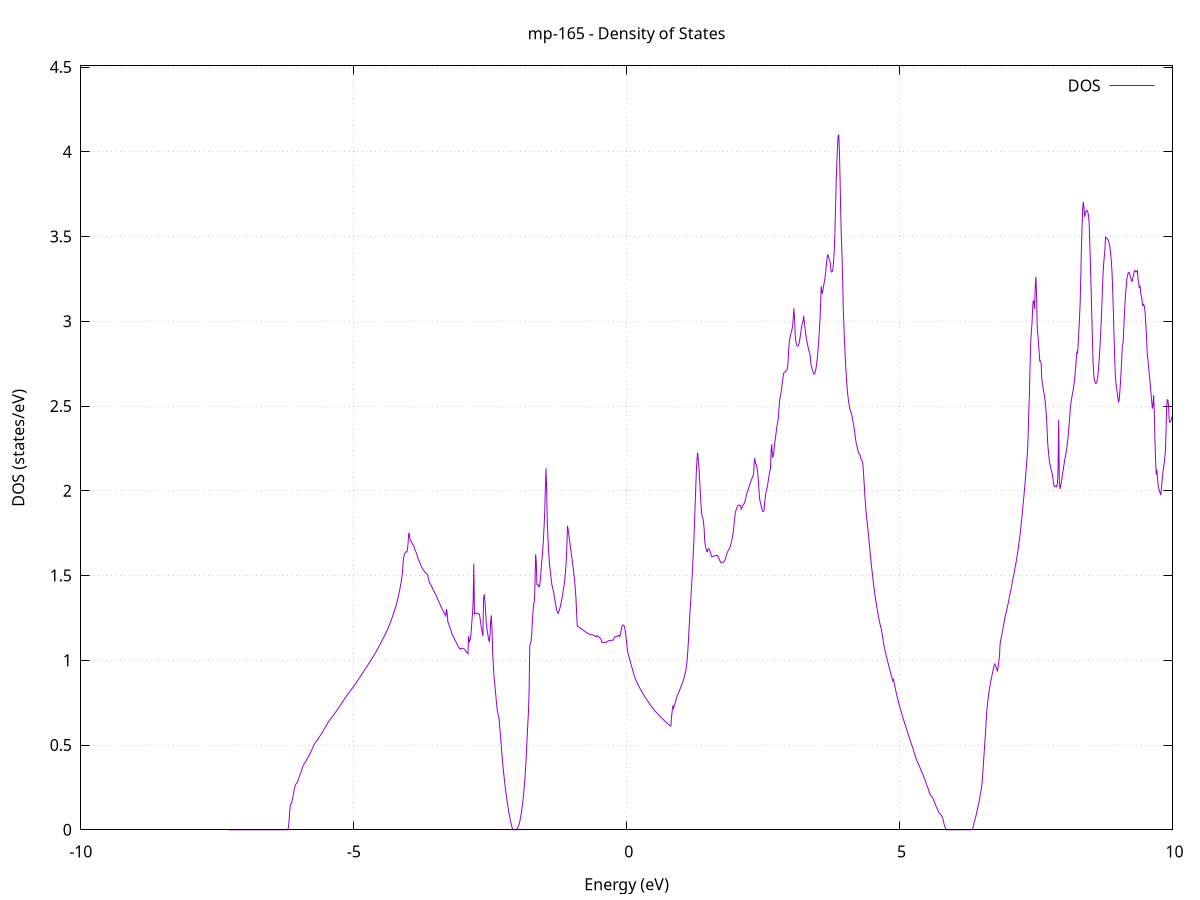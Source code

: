 set title 'mp-165 - Density of States'
set xlabel 'Energy (eV)'
set ylabel 'DOS (states/eV)'
set grid
set xrange [-10:10]
set yrange [0:4.507]
set xzeroaxis lt -1
set terminal png size 800,600
set output 'mp-165_dos_gnuplot.png'
plot '-' using 1:2 with lines title 'DOS'
-7.293400 0.000000
-7.281400 0.000000
-7.269500 0.000000
-7.257600 0.000000
-7.245700 0.000000
-7.233800 0.000000
-7.221900 0.000000
-7.209900 0.000000
-7.198000 0.000000
-7.186100 0.000000
-7.174200 0.000000
-7.162300 0.000000
-7.150300 0.000000
-7.138400 0.000000
-7.126500 0.000000
-7.114600 0.000000
-7.102700 0.000000
-7.090800 0.000000
-7.078800 0.000000
-7.066900 0.000000
-7.055000 0.000000
-7.043100 0.000000
-7.031200 0.000000
-7.019200 0.000000
-7.007300 0.000000
-6.995400 0.000000
-6.983500 0.000000
-6.971600 0.000000
-6.959600 0.000000
-6.947700 0.000000
-6.935800 0.000000
-6.923900 0.000000
-6.912000 0.000000
-6.900100 0.000000
-6.888100 0.000000
-6.876200 0.000000
-6.864300 0.000000
-6.852400 0.000000
-6.840500 0.000000
-6.828500 0.000000
-6.816600 0.000000
-6.804700 0.000000
-6.792800 0.000000
-6.780900 0.000000
-6.769000 0.000000
-6.757000 0.000000
-6.745100 0.000000
-6.733200 0.000000
-6.721300 0.000000
-6.709400 0.000000
-6.697400 0.000000
-6.685500 0.000000
-6.673600 0.000000
-6.661700 0.000000
-6.649800 0.000000
-6.637800 0.000000
-6.625900 0.000000
-6.614000 0.000000
-6.602100 0.000000
-6.590200 0.000000
-6.578300 0.000000
-6.566300 0.000000
-6.554400 0.000000
-6.542500 0.000000
-6.530600 0.000000
-6.518700 0.000000
-6.506700 0.000000
-6.494800 0.000000
-6.482900 0.000000
-6.471000 0.000000
-6.459100 0.000000
-6.447200 0.000000
-6.435200 0.000000
-6.423300 0.000000
-6.411400 0.000000
-6.399500 0.000000
-6.387600 0.000000
-6.375600 0.000000
-6.363700 0.000000
-6.351800 0.000000
-6.339900 0.000000
-6.328000 0.000000
-6.316000 0.000000
-6.304100 0.000000
-6.292200 0.000000
-6.280300 0.000000
-6.268400 0.000000
-6.256500 0.000000
-6.244500 0.000000
-6.232600 0.000000
-6.220700 0.000000
-6.208800 0.000100
-6.196900 0.013900
-6.184900 0.050900
-6.173000 0.110000
-6.161100 0.144400
-6.149200 0.156300
-6.137300 0.156400
-6.125400 0.175200
-6.113400 0.194500
-6.101500 0.214500
-6.089600 0.235200
-6.077700 0.253700
-6.065800 0.266100
-6.053800 0.271800
-6.041900 0.274500
-6.030000 0.282700
-6.018100 0.292900
-6.006200 0.303900
-5.994200 0.314900
-5.982300 0.325800
-5.970400 0.336800
-5.958500 0.347700
-5.946600 0.359200
-5.934700 0.371100
-5.922700 0.380200
-5.910800 0.387300
-5.898900 0.392800
-5.887000 0.398800
-5.875100 0.405600
-5.863100 0.412500
-5.851200 0.419100
-5.839300 0.425900
-5.827400 0.432900
-5.815500 0.440100
-5.803600 0.447400
-5.791600 0.455300
-5.779700 0.463400
-5.767800 0.471800
-5.755900 0.480400
-5.744000 0.489100
-5.732000 0.497800
-5.720100 0.505500
-5.708200 0.512000
-5.696300 0.517400
-5.684400 0.522300
-5.672400 0.527100
-5.660500 0.532500
-5.648600 0.538200
-5.636700 0.544000
-5.624800 0.549800
-5.612900 0.555600
-5.600900 0.561300
-5.589000 0.567100
-5.577100 0.573100
-5.565200 0.579400
-5.553300 0.586000
-5.541300 0.592600
-5.529400 0.599400
-5.517500 0.606100
-5.505600 0.612900
-5.493700 0.619700
-5.481800 0.626600
-5.469800 0.633400
-5.457900 0.639100
-5.446000 0.644300
-5.434100 0.649400
-5.422200 0.655000
-5.410200 0.660200
-5.398300 0.664900
-5.386400 0.669600
-5.374500 0.674700
-5.362600 0.680000
-5.350600 0.685300
-5.338700 0.690600
-5.326800 0.696000
-5.314900 0.701400
-5.303000 0.706900
-5.291100 0.712500
-5.279100 0.718100
-5.267200 0.723800
-5.255300 0.729500
-5.243400 0.735200
-5.231500 0.740900
-5.219500 0.746700
-5.207600 0.752600
-5.195700 0.758600
-5.183800 0.764600
-5.171900 0.770700
-5.160000 0.776800
-5.148000 0.782400
-5.136100 0.787600
-5.124200 0.792700
-5.112300 0.797900
-5.100400 0.803300
-5.088400 0.808600
-5.076500 0.813700
-5.064600 0.818700
-5.052700 0.823800
-5.040800 0.828900
-5.028800 0.834000
-5.016900 0.839100
-5.005000 0.844400
-4.993100 0.849700
-4.981200 0.855100
-4.969300 0.860600
-4.957300 0.866200
-4.945400 0.871900
-4.933500 0.877600
-4.921600 0.883300
-4.909700 0.889100
-4.897700 0.894900
-4.885800 0.900700
-4.873900 0.906600
-4.862000 0.912500
-4.850100 0.918500
-4.838200 0.924400
-4.826200 0.930500
-4.814300 0.936700
-4.802400 0.942800
-4.790500 0.948500
-4.778600 0.954100
-4.766600 0.959700
-4.754700 0.965500
-4.742800 0.971300
-4.730900 0.977000
-4.719000 0.982900
-4.707000 0.988800
-4.695100 0.994800
-4.683200 1.000900
-4.671300 1.007100
-4.659400 1.013300
-4.647500 1.019600
-4.635500 1.025900
-4.623600 1.032300
-4.611700 1.038800
-4.599800 1.045400
-4.587900 1.052100
-4.575900 1.059000
-4.564000 1.065900
-4.552100 1.072900
-4.540200 1.079900
-4.528300 1.087000
-4.516400 1.094200
-4.504400 1.101500
-4.492500 1.108800
-4.480600 1.116200
-4.468700 1.123700
-4.456800 1.131200
-4.444800 1.138700
-4.432900 1.146300
-4.421000 1.154100
-4.409100 1.162000
-4.397200 1.169900
-4.385200 1.178000
-4.373300 1.186800
-4.361400 1.196200
-4.349500 1.206100
-4.337600 1.215700
-4.325700 1.225500
-4.313700 1.235700
-4.301800 1.246400
-4.289900 1.257500
-4.278000 1.268900
-4.266100 1.280600
-4.254100 1.292500
-4.242200 1.304500
-4.230300 1.316700
-4.218400 1.329300
-4.206500 1.343600
-4.194600 1.359700
-4.182600 1.377200
-4.170700 1.395400
-4.158800 1.414400
-4.146900 1.434100
-4.135000 1.454600
-4.123000 1.475800
-4.111100 1.504800
-4.099200 1.559200
-4.087300 1.602500
-4.075400 1.619700
-4.063400 1.629100
-4.051500 1.638300
-4.039600 1.640000
-4.027700 1.638500
-4.015800 1.652300
-4.003900 1.694300
-3.991900 1.751900
-3.980000 1.740300
-3.968100 1.713000
-3.956200 1.702700
-3.944300 1.700400
-3.932300 1.692600
-3.920400 1.684000
-3.908500 1.679800
-3.896600 1.671900
-3.884700 1.659800
-3.872800 1.648100
-3.860800 1.639700
-3.848900 1.629300
-3.837000 1.617400
-3.825100 1.606100
-3.813200 1.595600
-3.801200 1.585400
-3.789300 1.575300
-3.777400 1.565600
-3.765500 1.557700
-3.753600 1.550400
-3.741600 1.542000
-3.729700 1.535600
-3.717800 1.530400
-3.705900 1.525300
-3.694000 1.520400
-3.682100 1.515700
-3.670100 1.512000
-3.658200 1.508500
-3.646300 1.504100
-3.634400 1.487600
-3.622500 1.469700
-3.610500 1.458300
-3.598600 1.451600
-3.586700 1.445000
-3.574800 1.437700
-3.562900 1.429100
-3.551000 1.419800
-3.539000 1.412400
-3.527100 1.405500
-3.515200 1.398200
-3.503300 1.390400
-3.491400 1.382200
-3.479400 1.373700
-3.467500 1.365100
-3.455600 1.356600
-3.443700 1.348200
-3.431800 1.339700
-3.419800 1.331000
-3.407900 1.321600
-3.396000 1.313400
-3.384100 1.305500
-3.372200 1.297800
-3.360300 1.290100
-3.348300 1.282700
-3.336400 1.275500
-3.324500 1.268200
-3.312600 1.261800
-3.300700 1.302300
-3.288700 1.281300
-3.276800 1.229600
-3.264900 1.218400
-3.253000 1.207200
-3.241100 1.196100
-3.229200 1.185600
-3.217200 1.175500
-3.205300 1.159800
-3.193400 1.151700
-3.181500 1.143700
-3.169600 1.135700
-3.157600 1.127900
-3.145700 1.120100
-3.133800 1.112300
-3.121900 1.104900
-3.110000 1.097700
-3.098000 1.088700
-3.086100 1.082100
-3.074200 1.075900
-3.062300 1.070100
-3.050400 1.064600
-3.038500 1.069300
-3.026500 1.070400
-3.014600 1.070300
-3.002700 1.069700
-2.990800 1.068700
-2.978900 1.067600
-2.966900 1.063800
-2.955000 1.058700
-2.943100 1.053700
-2.931200 1.048800
-2.919300 1.043900
-2.907400 1.039600
-2.895400 1.142900
-2.883500 1.105400
-2.871600 1.116800
-2.859700 1.131100
-2.847800 1.174000
-2.835800 1.225000
-2.823900 1.276800
-2.812000 1.349700
-2.800100 1.570300
-2.788200 1.272700
-2.776300 1.275600
-2.764300 1.278200
-2.752400 1.278800
-2.740500 1.277700
-2.728600 1.274900
-2.716700 1.273000
-2.704700 1.273900
-2.692800 1.265200
-2.680900 1.236600
-2.669000 1.209000
-2.657100 1.183900
-2.645100 1.161200
-2.633200 1.142600
-2.621300 1.364800
-2.609400 1.388900
-2.597500 1.351600
-2.585600 1.299600
-2.573600 1.225400
-2.561700 1.193200
-2.549800 1.166200
-2.537900 1.141700
-2.526000 1.118800
-2.514000 1.111600
-2.502100 1.153800
-2.490200 1.233900
-2.478300 1.264600
-2.466400 1.181100
-2.454500 1.045100
-2.442500 0.973200
-2.430600 0.905700
-2.418700 0.868200
-2.406800 0.828100
-2.394900 0.785500
-2.382900 0.742800
-2.371000 0.709800
-2.359100 0.685700
-2.347200 0.670200
-2.335300 0.649000
-2.323300 0.597200
-2.311400 0.557500
-2.299500 0.504600
-2.287600 0.455300
-2.275700 0.409700
-2.263800 0.367900
-2.251800 0.330200
-2.239900 0.295600
-2.228000 0.262600
-2.216100 0.231400
-2.204200 0.201800
-2.192200 0.173900
-2.180300 0.147700
-2.168400 0.123200
-2.156500 0.100300
-2.144600 0.079200
-2.132700 0.059700
-2.120700 0.041800
-2.108800 0.024900
-2.096900 0.011800
-2.085000 0.003400
-2.073100 0.000000
-2.061100 0.000000
-2.049200 0.000000
-2.037300 0.000200
-2.025400 0.001500
-2.013500 0.003800
-2.001500 0.007700
-1.989600 0.014700
-1.977700 0.025100
-1.965800 0.038600
-1.953900 0.055500
-1.942000 0.075600
-1.930000 0.098900
-1.918100 0.125500
-1.906200 0.155400
-1.894300 0.188900
-1.882400 0.228600
-1.870400 0.275300
-1.858500 0.329000
-1.846600 0.389700
-1.834700 0.461600
-1.822800 0.546200
-1.810900 0.623900
-1.798900 0.694200
-1.787000 0.818300
-1.775100 1.081100
-1.763200 1.099700
-1.751300 1.112100
-1.739300 1.149700
-1.727400 1.225400
-1.715500 1.285700
-1.703600 1.333800
-1.691700 1.343300
-1.679700 1.436000
-1.667800 1.625000
-1.655900 1.584400
-1.644000 1.447300
-1.632100 1.447600
-1.620200 1.444400
-1.608200 1.433100
-1.596300 1.437000
-1.584400 1.463600
-1.572500 1.511700
-1.560600 1.560700
-1.548600 1.606600
-1.536700 1.650400
-1.524800 1.715000
-1.512900 1.787100
-1.501000 1.867800
-1.489100 2.017800
-1.477100 2.131900
-1.465200 1.996800
-1.453300 1.814000
-1.441400 1.718600
-1.429500 1.642700
-1.417500 1.586800
-1.405600 1.546200
-1.393700 1.510300
-1.381800 1.478500
-1.369900 1.446700
-1.357900 1.430300
-1.346000 1.414000
-1.334100 1.396500
-1.322200 1.367800
-1.310300 1.346500
-1.298400 1.326100
-1.286400 1.305900
-1.274500 1.289700
-1.262600 1.279700
-1.250700 1.276500
-1.238800 1.290500
-1.226800 1.302100
-1.214900 1.316500
-1.203000 1.334000
-1.191100 1.353700
-1.179200 1.374500
-1.167300 1.398000
-1.155300 1.423400
-1.143400 1.451000
-1.131500 1.482400
-1.119600 1.524300
-1.107700 1.583700
-1.095700 1.665500
-1.083800 1.793400
-1.071900 1.771400
-1.060000 1.743400
-1.048100 1.711500
-1.036100 1.684000
-1.024200 1.655300
-1.012300 1.625300
-1.000400 1.594700
-0.988500 1.563600
-0.976600 1.539600
-0.964600 1.504400
-0.952700 1.467000
-0.940800 1.421000
-0.928900 1.366600
-0.917000 1.282300
-0.905000 1.204300
-0.893100 1.201000
-0.881200 1.197700
-0.869300 1.194600
-0.857400 1.191500
-0.845500 1.188600
-0.833500 1.185800
-0.821600 1.183100
-0.809700 1.180400
-0.797800 1.177700
-0.785900 1.175000
-0.773900 1.171200
-0.762000 1.168600
-0.750100 1.166200
-0.738200 1.163800
-0.726300 1.161100
-0.714300 1.158500
-0.702400 1.156800
-0.690500 1.155500
-0.678600 1.154300
-0.666700 1.153100
-0.654800 1.152000
-0.642800 1.150900
-0.630900 1.149700
-0.619000 1.148500
-0.607100 1.147400
-0.595200 1.146200
-0.583200 1.144200
-0.571300 1.141100
-0.559400 1.138200
-0.547500 1.144500
-0.535600 1.142900
-0.523700 1.141100
-0.511700 1.138600
-0.499800 1.135800
-0.487900 1.132400
-0.476000 1.126800
-0.464100 1.120000
-0.452100 1.105100
-0.440200 1.104800
-0.428300 1.104600
-0.416400 1.104400
-0.404500 1.104300
-0.392500 1.104600
-0.380600 1.105600
-0.368700 1.107300
-0.356800 1.109700
-0.344900 1.112900
-0.333000 1.115100
-0.321000 1.116000
-0.309100 1.116700
-0.297200 1.117400
-0.285300 1.117900
-0.273400 1.118300
-0.261400 1.118400
-0.249500 1.118400
-0.237600 1.124500
-0.225700 1.134800
-0.213800 1.138900
-0.201900 1.139000
-0.189900 1.139500
-0.178000 1.140700
-0.166100 1.142500
-0.154200 1.145400
-0.142300 1.147600
-0.130300 1.139000
-0.118400 1.145300
-0.106500 1.164500
-0.094600 1.188300
-0.082700 1.202800
-0.070700 1.206500
-0.058800 1.208200
-0.046900 1.203400
-0.035000 1.190100
-0.023100 1.168300
-0.011200 1.137900
0.000800 1.099000
0.012700 1.061200
0.024600 1.042600
0.036500 1.028100
0.048400 1.013900
0.060400 1.000100
0.072300 0.986400
0.084200 0.972500
0.096100 0.959000
0.108000 0.945800
0.119900 0.932400
0.131900 0.918200
0.143800 0.904400
0.155700 0.894500
0.167600 0.885200
0.179500 0.876300
0.191500 0.867800
0.203400 0.859700
0.215300 0.851800
0.227200 0.844300
0.239100 0.836900
0.251100 0.829700
0.263000 0.822600
0.274900 0.815700
0.286800 0.809000
0.298700 0.802400
0.310600 0.795900
0.322600 0.789900
0.334500 0.784000
0.346400 0.778200
0.358300 0.772400
0.370200 0.766700
0.382200 0.761000
0.394100 0.755300
0.406000 0.749700
0.417900 0.744100
0.429800 0.738700
0.441700 0.733400
0.453700 0.728200
0.465600 0.723000
0.477500 0.718000
0.489400 0.713100
0.501300 0.707800
0.513300 0.703400
0.525200 0.699100
0.537100 0.694800
0.549000 0.690600
0.560900 0.686500
0.572900 0.682300
0.584800 0.678300
0.596700 0.674300
0.608600 0.670300
0.620500 0.666300
0.632400 0.662400
0.644400 0.658500
0.656300 0.654700
0.668200 0.650900
0.680100 0.647200
0.692000 0.643400
0.704000 0.639800
0.715900 0.636200
0.727800 0.632600
0.739700 0.629000
0.751600 0.625600
0.763500 0.622500
0.775500 0.619700
0.787400 0.617100
0.799300 0.614800
0.811200 0.612600
0.823100 0.669600
0.835100 0.701500
0.847000 0.733900
0.858900 0.716900
0.870800 0.728800
0.882700 0.741700
0.894700 0.754900
0.906600 0.768400
0.918500 0.782200
0.930400 0.796100
0.942300 0.801900
0.954200 0.811200
0.966200 0.820600
0.978100 0.830100
0.990000 0.839900
1.001900 0.849900
1.013800 0.860100
1.025800 0.870300
1.037700 0.881000
1.049600 0.893000
1.061500 0.907700
1.073400 0.925200
1.085300 0.943400
1.097300 0.968400
1.109200 1.006200
1.121100 1.058400
1.133000 1.125000
1.144900 1.195300
1.156900 1.263400
1.168800 1.327400
1.180700 1.388300
1.192600 1.449800
1.204500 1.521900
1.216500 1.606000
1.228400 1.688800
1.240300 1.778600
1.252200 1.894300
1.264100 2.000700
1.276000 2.105500
1.288000 2.180000
1.299900 2.225200
1.311800 2.186600
1.323700 2.142500
1.335600 2.077400
1.347600 2.000800
1.359500 1.933200
1.371400 1.875900
1.383300 1.847000
1.395200 1.840000
1.407100 1.817700
1.419100 1.778300
1.431000 1.700200
1.442900 1.675600
1.454800 1.657900
1.466700 1.642700
1.478700 1.640600
1.490600 1.655400
1.502500 1.659100
1.514400 1.653300
1.526300 1.643000
1.538300 1.631900
1.550200 1.619400
1.562100 1.610900
1.574000 1.611100
1.585900 1.612200
1.597800 1.614100
1.609800 1.616900
1.621700 1.617700
1.633600 1.619100
1.645500 1.619300
1.657400 1.615700
1.669400 1.617200
1.681300 1.608200
1.693200 1.599200
1.705100 1.589500
1.717000 1.580000
1.728900 1.576500
1.740900 1.575200
1.752800 1.575500
1.764700 1.577400
1.776600 1.580600
1.788500 1.583800
1.800500 1.591400
1.812400 1.601200
1.824300 1.614900
1.836200 1.629800
1.848100 1.639300
1.860100 1.646800
1.872000 1.652500
1.883900 1.660100
1.895800 1.670500
1.907700 1.682700
1.919600 1.697800
1.931600 1.716300
1.943500 1.738500
1.955400 1.764100
1.967300 1.799700
1.979200 1.841800
1.991200 1.869600
2.003100 1.885400
2.015000 1.895600
2.026900 1.904400
2.038800 1.911700
2.050700 1.915100
2.062700 1.915200
2.074600 1.914500
2.086500 1.913800
2.098400 1.891700
2.110300 1.897100
2.122300 1.906400
2.134200 1.917000
2.146100 1.922000
2.158000 1.928300
2.169900 1.939100
2.181900 1.954800
2.193800 1.977200
2.205700 1.987800
2.217600 1.998900
2.229500 2.010400
2.241400 2.022400
2.253400 2.034800
2.265300 2.047300
2.277200 2.057800
2.289100 2.067300
2.301000 2.077500
2.313000 2.087700
2.324900 2.099500
2.336800 2.161900
2.348700 2.194000
2.360600 2.160200
2.372500 2.155800
2.384500 2.142400
2.396400 2.117700
2.408300 2.079700
2.420200 2.028500
2.432100 1.964500
2.444100 1.937600
2.456000 1.921600
2.467900 1.907500
2.479800 1.892700
2.491700 1.878800
2.503600 1.878100
2.515600 1.882400
2.527500 1.930600
2.539400 1.957900
2.551300 1.991500
2.563200 2.002100
2.575200 2.021100
2.587100 2.043500
2.599000 2.068600
2.610900 2.094100
2.622800 2.115000
2.634800 2.131900
2.646700 2.235800
2.658600 2.274900
2.670500 2.199500
2.682400 2.200400
2.694300 2.225900
2.706300 2.262900
2.718200 2.293900
2.730100 2.321800
2.742000 2.351900
2.753900 2.380600
2.765900 2.404800
2.777800 2.427700
2.789700 2.482400
2.801600 2.531200
2.813500 2.554500
2.825400 2.573100
2.837400 2.598800
2.849300 2.628400
2.861200 2.658400
2.873100 2.688500
2.885000 2.699300
2.897000 2.699600
2.908900 2.701700
2.920800 2.709000
2.932700 2.712000
2.944600 2.721000
2.956600 2.757000
2.968500 2.833100
2.980400 2.883000
2.992300 2.902500
3.004200 2.920500
3.016100 2.937100
3.028100 2.950200
3.040000 2.969500
3.051900 3.016100
3.063800 3.076200
3.075700 3.019600
3.087700 2.918800
3.099600 2.883000
3.111500 2.864500
3.123400 2.855800
3.135300 2.853500
3.147200 2.856700
3.159200 2.868500
3.171100 2.891200
3.183000 2.917600
3.194900 2.943800
3.206800 2.970300
3.218800 2.991100
3.230700 2.996400
3.242600 3.033100
3.254500 2.999600
3.266400 2.964500
3.278400 2.931000
3.290300 2.904300
3.302200 2.882500
3.314100 2.862100
3.326000 2.843200
3.337900 2.826200
3.349900 2.818200
3.361800 2.797800
3.373700 2.751300
3.385600 2.735400
3.397500 2.720800
3.409500 2.707600
3.421400 2.696400
3.433300 2.688400
3.445200 2.690900
3.457100 2.703800
3.469000 2.722000
3.481000 2.748600
3.492900 2.784200
3.504800 2.828000
3.516700 2.878000
3.528600 2.934300
3.540600 3.000600
3.552500 3.090900
3.564400 3.207300
3.576300 3.169500
3.588200 3.166000
3.600200 3.193600
3.612100 3.216200
3.624000 3.237500
3.635900 3.261200
3.647800 3.294300
3.659700 3.337300
3.671700 3.374000
3.683600 3.391900
3.695500 3.387200
3.707400 3.369500
3.719300 3.359800
3.731300 3.342600
3.743200 3.298100
3.755100 3.290900
3.767000 3.294400
3.778900 3.311200
3.790800 3.350300
3.802800 3.414400
3.814700 3.512200
3.826600 3.666400
3.838500 3.817900
3.850400 3.932400
3.862400 4.026700
3.874300 4.093900
3.886200 4.097500
3.898100 4.008800
3.910000 3.837300
3.922000 3.635700
3.933900 3.493300
3.945800 3.383300
3.957700 3.233400
3.969600 3.063400
3.981500 2.957500
3.993500 2.863600
4.005400 2.781000
4.017300 2.710100
4.029200 2.650600
4.041100 2.600700
4.053100 2.560100
4.065000 2.529900
4.076900 2.504900
4.088800 2.485300
4.100700 2.471600
4.112600 2.461000
4.124600 2.445800
4.136500 2.425400
4.148400 2.406200
4.160300 2.382300
4.172200 2.356800
4.184200 2.330400
4.196100 2.298600
4.208000 2.276800
4.219900 2.262700
4.231800 2.247400
4.243800 2.229900
4.255700 2.217800
4.267600 2.217000
4.279500 2.209700
4.291400 2.188400
4.303300 2.184200
4.315300 2.171600
4.327200 2.160300
4.339100 2.105100
4.351000 2.045100
4.362900 1.978200
4.374900 1.924600
4.386800 1.875100
4.398700 1.836800
4.410600 1.801600
4.422500 1.765000
4.434400 1.726000
4.446400 1.684700
4.458300 1.641100
4.470200 1.602500
4.482100 1.565800
4.494000 1.530300
4.506000 1.496000
4.517900 1.463300
4.529800 1.432500
4.541700 1.403200
4.553600 1.375700
4.565600 1.349500
4.577500 1.324700
4.589400 1.302300
4.601300 1.280300
4.613200 1.258800
4.625100 1.238400
4.637100 1.220300
4.649000 1.204600
4.660900 1.188700
4.672800 1.173100
4.684700 1.148200
4.696700 1.122000
4.708600 1.098500
4.720500 1.077600
4.732400 1.058800
4.744300 1.041800
4.756200 1.026100
4.768200 1.011200
4.780100 0.996100
4.792000 0.980900
4.803900 0.965600
4.815800 0.950500
4.827800 0.936000
4.839700 0.920700
4.851600 0.906300
4.863500 0.892300
4.875400 0.878800
4.887400 0.890300
4.899300 0.870100
4.911200 0.850800
4.923100 0.831700
4.935000 0.813500
4.946900 0.796400
4.958900 0.780500
4.970800 0.765600
4.982700 0.751000
4.994600 0.736900
5.006500 0.723100
5.018500 0.709800
5.030400 0.696500
5.042300 0.683100
5.054200 0.669800
5.066100 0.656400
5.078000 0.643900
5.090000 0.632300
5.101900 0.619900
5.113800 0.607600
5.125700 0.595500
5.137600 0.583800
5.149600 0.572300
5.161500 0.560600
5.173400 0.548900
5.185300 0.537200
5.197200 0.525600
5.209200 0.514100
5.221100 0.502700
5.233000 0.491300
5.244900 0.479500
5.256800 0.467300
5.268700 0.454800
5.280700 0.442200
5.292600 0.429700
5.304500 0.418400
5.316400 0.408500
5.328300 0.399400
5.340300 0.391000
5.352200 0.383000
5.364100 0.374600
5.376000 0.365100
5.387900 0.355800
5.399800 0.346500
5.411800 0.337200
5.423700 0.327700
5.435600 0.318300
5.447500 0.308900
5.459400 0.299600
5.471400 0.290400
5.483300 0.277900
5.495200 0.266400
5.507100 0.255900
5.519000 0.246300
5.531000 0.236600
5.542900 0.221600
5.554800 0.210700
5.566700 0.204900
5.578600 0.200200
5.590500 0.195400
5.602500 0.189800
5.614400 0.182700
5.626300 0.174200
5.638200 0.164400
5.650100 0.154500
5.662100 0.144800
5.674000 0.135400
5.685900 0.126300
5.697800 0.117500
5.709700 0.109000
5.721600 0.100700
5.733600 0.095100
5.745500 0.092500
5.757400 0.088500
5.769300 0.083200
5.781200 0.076400
5.793200 0.066700
5.805100 0.048200
5.817000 0.031900
5.828900 0.018900
5.840800 0.009300
5.852800 0.003100
5.864700 0.000200
5.876600 0.000000
5.888500 0.000000
5.900400 0.000000
5.912300 0.000000
5.924300 0.000000
5.936200 0.000000
5.948100 0.000000
5.960000 0.000000
5.971900 0.000000
5.983900 0.000000
5.995800 0.000000
6.007700 0.000000
6.019600 0.000000
6.031500 0.000000
6.043400 0.000000
6.055400 0.000000
6.067300 0.000000
6.079200 0.000000
6.091100 0.000000
6.103000 0.000000
6.115000 0.000000
6.126900 0.000000
6.138800 0.000000
6.150700 0.000000
6.162600 0.000000
6.174600 0.000000
6.186500 0.000000
6.198400 0.000000
6.210300 0.000000
6.222200 0.000000
6.234100 0.000000
6.246100 0.000000
6.258000 0.000000
6.269900 0.000000
6.281800 0.000000
6.293700 0.000000
6.305700 0.000000
6.317600 0.000000
6.329500 0.000000
6.341400 0.009600
6.353300 0.024400
6.365200 0.041800
6.377200 0.054800
6.389100 0.069200
6.401000 0.085000
6.412900 0.102000
6.424800 0.119600
6.436800 0.136700
6.448700 0.154000
6.460600 0.173300
6.472500 0.193800
6.484400 0.215800
6.496400 0.239400
6.508300 0.267400
6.520200 0.312800
6.532100 0.369500
6.544000 0.427800
6.555900 0.485100
6.567900 0.541500
6.579800 0.598800
6.591700 0.677600
6.603600 0.721500
6.615500 0.755400
6.627500 0.788000
6.639400 0.816600
6.651300 0.841200
6.663200 0.862500
6.675100 0.882000
6.687000 0.901100
6.699000 0.920100
6.710900 0.938200
6.722800 0.955300
6.734700 0.971600
6.746600 0.979200
6.758600 0.970500
6.770500 0.956300
6.782400 0.944400
6.794300 0.937300
6.806200 0.963600
6.818200 0.992000
6.830100 1.024500
6.842000 1.098300
6.853900 1.120800
6.865800 1.139200
6.877700 1.158600
6.889700 1.178800
6.901600 1.199600
6.913500 1.220500
6.925400 1.241600
6.937300 1.263200
6.949300 1.276900
6.961200 1.294500
6.973100 1.312100
6.985000 1.329300
6.996900 1.347100
7.008800 1.366800
7.020800 1.386000
7.032700 1.405400
7.044600 1.425100
7.056500 1.445200
7.068400 1.465700
7.080400 1.486500
7.092300 1.506300
7.104200 1.526400
7.116100 1.546900
7.128000 1.567600
7.140000 1.588900
7.151900 1.611900
7.163800 1.636800
7.175700 1.663300
7.187600 1.691800
7.199500 1.721100
7.211500 1.752400
7.223400 1.789300
7.235300 1.828500
7.247200 1.865700
7.259100 1.904400
7.271100 1.944900
7.283000 1.987200
7.294900 2.031300
7.306800 2.077400
7.318700 2.125500
7.330600 2.174800
7.342600 2.224100
7.354500 2.317000
7.366400 2.457800
7.378300 2.563700
7.390200 2.735300
7.402200 2.873400
7.414100 2.942000
7.426000 2.985400
7.437900 3.077600
7.449800 3.123600
7.461800 3.114200
7.473700 3.073000
7.485600 3.207600
7.497500 3.262400
7.509400 3.153100
7.521300 2.964400
7.533300 2.918700
7.545200 2.869900
7.557100 2.815700
7.569000 2.764400
7.580900 2.766200
7.592900 2.755200
7.604800 2.663500
7.616700 2.636000
7.628600 2.610500
7.640500 2.586800
7.652400 2.564900
7.664400 2.537400
7.676300 2.496900
7.688200 2.448100
7.700100 2.381500
7.712000 2.288400
7.724000 2.239700
7.735900 2.202200
7.747800 2.170100
7.759700 2.149700
7.771600 2.131700
7.783500 2.116300
7.795500 2.102300
7.807400 2.077100
7.819300 2.048600
7.831200 2.027100
7.843100 2.025200
7.855100 2.024000
7.867000 2.029500
7.878900 2.023800
7.890800 2.038600
7.902700 2.123700
7.914700 2.420400
7.926600 2.062800
7.938500 2.010700
7.950400 2.027200
7.962300 2.049600
7.974200 2.074300
7.986200 2.098800
7.998100 2.124500
8.010000 2.151000
8.021900 2.174400
8.033800 2.195900
8.045800 2.217800
8.057700 2.241200
8.069600 2.267800
8.081500 2.302500
8.093400 2.342200
8.105300 2.386100
8.117300 2.437200
8.129200 2.494700
8.141100 2.521900
8.153000 2.546300
8.164900 2.568100
8.176900 2.588700
8.188800 2.611100
8.200700 2.640500
8.212600 2.677800
8.224500 2.722900
8.236500 2.773000
8.248400 2.821700
8.260300 2.809300
8.272200 2.871500
8.284100 2.940100
8.296000 3.014500
8.308000 3.107100
8.319900 3.267200
8.331800 3.429300
8.343700 3.562800
8.355600 3.668100
8.367600 3.704400
8.379500 3.665600
8.391400 3.616300
8.403300 3.639600
8.415200 3.648000
8.427100 3.654800
8.439100 3.651800
8.451000 3.640600
8.462900 3.620400
8.474800 3.564800
8.486700 3.444300
8.498700 3.300900
8.510600 3.177500
8.522500 3.023500
8.534400 2.869000
8.546300 2.753100
8.558300 2.682800
8.570200 2.650800
8.582100 2.639900
8.594000 2.633600
8.605900 2.636000
8.617800 2.647400
8.629800 2.670300
8.641700 2.710800
8.653600 2.758800
8.665500 2.819500
8.677400 2.886300
8.689400 2.964100
8.701300 3.055100
8.713200 3.158900
8.725100 3.262400
8.737000 3.329600
8.748900 3.376100
8.760900 3.419000
8.772800 3.496100
8.784700 3.491700
8.796600 3.491100
8.808500 3.485600
8.820500 3.479500
8.832400 3.466900
8.844300 3.452200
8.856200 3.431600
8.868100 3.392900
8.880100 3.353000
8.892000 3.288200
8.903900 3.191700
8.915800 3.067600
8.927700 2.926400
8.939600 2.792400
8.951600 2.690300
8.963500 2.633800
8.975400 2.609400
8.987300 2.577700
8.999200 2.550200
9.011200 2.520800
9.023100 2.536500
9.035000 2.583800
9.046900 2.639400
9.058800 2.705500
9.070700 2.781100
9.082700 2.860300
9.094600 2.869100
9.106500 2.952400
9.118400 3.033800
9.130300 3.108700
9.142300 3.165800
9.154200 3.213500
9.166100 3.253800
9.178000 3.273100
9.189900 3.287000
9.201900 3.289400
9.213800 3.280700
9.225700 3.266400
9.237600 3.255000
9.249500 3.237400
9.261400 3.237100
9.273400 3.254900
9.285300 3.270000
9.297200 3.293100
9.309100 3.300300
9.321000 3.292700
9.333000 3.290600
9.344900 3.293800
9.356800 3.302700
9.368700 3.248200
9.380600 3.224900
9.392500 3.196500
9.404500 3.210800
9.416400 3.166700
9.428300 3.147700
9.440200 3.130000
9.452100 3.090200
9.464100 3.100900
9.476000 3.096200
9.487900 3.083700
9.499800 3.045900
9.511700 2.977900
9.523700 2.911400
9.535600 2.814900
9.547500 2.779900
9.559400 2.742300
9.571300 2.701000
9.583200 2.660800
9.595200 2.616200
9.607100 2.571400
9.619000 2.528700
9.630900 2.484900
9.642800 2.506100
9.654800 2.564000
9.666700 2.462600
9.678600 2.296100
9.690500 2.183300
9.702400 2.095100
9.714300 2.123000
9.726300 2.065300
9.738200 2.031600
9.750100 2.012800
9.762000 1.997800
9.773900 1.984700
9.785900 1.978300
9.797800 2.013200
9.809700 2.062200
9.821600 2.100700
9.833500 2.131700
9.845500 2.158500
9.857400 2.187900
9.869300 2.230100
9.881200 2.348000
9.893100 2.500900
9.905000 2.536900
9.917000 2.535000
9.928900 2.494300
9.940800 2.413400
9.952700 2.403500
9.964600 2.407500
9.976600 2.417500
9.988500 2.433100
10.000400 2.448000
10.012300 2.471700
10.024200 2.487600
10.036100 2.503600
10.048100 2.513600
10.060000 2.477400
10.071900 2.493600
10.083800 2.518400
10.095700 2.545700
10.107700 2.572400
10.119600 2.596700
10.131500 2.619600
10.143400 2.623500
10.155300 2.635000
10.167300 2.633000
10.179200 2.667800
10.191100 2.705500
10.203000 2.746300
10.214900 2.785200
10.226800 2.822500
10.238800 2.856800
10.250700 2.864000
10.262600 2.865500
10.274500 2.872600
10.286400 2.885200
10.298400 2.907700
10.310300 2.941200
10.322200 2.973600
10.334100 3.004500
10.346000 3.022200
10.357900 3.023500
10.369900 3.018900
10.381800 2.996100
10.393700 2.976800
10.405600 2.945900
10.417500 2.908000
10.429500 2.867000
10.441400 2.830500
10.453300 2.788800
10.465200 2.722500
10.477100 2.699300
10.489100 2.683600
10.501000 2.665000
10.512900 2.641300
10.524800 2.615300
10.536700 2.590100
10.548600 2.570000
10.560600 2.550700
10.572500 2.485300
10.584400 2.402500
10.596300 2.368200
10.608200 2.332100
10.620200 2.280600
10.632100 2.221900
10.644000 2.171000
10.655900 2.175200
10.667800 2.219600
10.679700 2.303100
10.691700 2.336000
10.703600 2.348500
10.715500 2.296400
10.727400 2.185800
10.739300 2.138800
10.751300 2.084100
10.763200 2.022200
10.775100 1.929500
10.787000 1.885800
10.798900 1.841600
10.810900 1.797500
10.822800 1.762700
10.834700 1.736600
10.846600 1.737800
10.858500 1.740400
10.870400 1.742400
10.882400 1.751700
10.894300 1.762800
10.906200 1.775800
10.918100 1.791900
10.930000 1.812100
10.942000 1.827400
10.953900 1.858200
10.965800 1.833600
10.977700 1.822700
10.989600 1.833900
11.001500 1.855200
11.013500 1.870400
11.025400 1.871800
11.037300 1.871400
11.049200 1.876400
11.061100 1.909200
11.073100 1.990300
11.085000 2.101100
11.096900 2.116300
11.108800 2.058900
11.120700 2.082800
11.132700 2.111600
11.144600 2.145000
11.156500 2.181700
11.168400 2.231300
11.180300 2.306300
11.192200 2.406500
11.204200 2.507900
11.216100 2.503600
11.228000 2.531200
11.239900 2.506800
11.251800 2.524300
11.263800 2.554900
11.275700 2.599100
11.287600 2.656100
11.299500 2.711000
11.311400 2.767000
11.323300 2.814000
11.335300 2.809200
11.347200 2.794100
11.359100 2.794700
11.371000 2.783200
11.382900 2.765200
11.394900 2.721500
11.406800 2.692100
11.418700 2.695400
11.430600 2.708500
11.442500 2.720300
11.454500 2.731700
11.466400 2.744500
11.478300 2.754400
11.490200 2.766300
11.502100 2.775400
11.514000 2.763000
11.526000 2.759900
11.537900 2.757800
11.549800 2.735400
11.561700 2.705000
11.573600 2.684700
11.585600 2.630000
11.597500 2.553400
11.609400 2.476400
11.621300 2.446800
11.633200 2.436100
11.645100 2.436500
11.657100 2.435800
11.669000 2.410500
11.680900 2.387600
11.692800 2.398000
11.704700 2.439300
11.716700 2.476800
11.728600 2.501700
11.740500 2.509300
11.752400 2.473100
11.764300 2.470900
11.776300 2.465800
11.788200 2.459500
11.800100 2.455500
11.812000 2.454500
11.823900 2.458600
11.835800 2.490100
11.847800 2.582000
11.859700 2.450300
11.871600 2.422400
11.883500 2.483000
11.895400 2.425300
11.907400 2.381700
11.919300 2.348800
11.931200 2.326300
11.943100 2.307400
11.955000 2.287600
11.966900 2.261700
11.978900 2.246200
11.990800 2.259100
12.002700 2.281100
12.014600 2.301000
12.026500 2.313400
12.038500 2.320900
12.050400 2.331400
12.062300 2.338200
12.074200 2.335400
12.086100 2.329300
12.098100 2.325100
12.110000 2.321000
12.121900 2.309900
12.133800 2.295900
12.145700 2.274600
12.157600 2.238800
12.169600 2.195200
12.181500 2.149500
12.193400 2.106400
12.205300 2.060100
12.217200 2.014600
12.229200 1.971000
12.241100 1.932400
12.253000 1.901900
12.264900 1.881000
12.276800 1.870000
12.288700 1.864400
12.300700 1.864000
12.312600 1.866700
12.324500 1.870200
12.336400 1.876500
12.348300 1.885300
12.360300 1.903800
12.372200 1.892400
12.384100 1.879000
12.396000 1.917500
12.407900 1.900100
12.419900 1.809500
12.431800 1.821900
12.443700 1.850900
12.455600 1.826100
12.467500 1.849300
12.479400 1.820600
12.491400 1.702000
12.503300 1.685900
12.515200 1.670400
12.527100 1.657200
12.539000 1.643800
12.551000 1.629900
12.562900 1.615300
12.574800 1.603600
12.586700 1.597700
12.598600 1.591500
12.610500 1.585300
12.622500 1.578100
12.634400 1.570200
12.646300 1.561400
12.658200 1.551700
12.670100 1.541200
12.682100 1.530400
12.694000 1.519000
12.705900 1.508600
12.717800 1.498700
12.729700 1.489100
12.741700 1.479200
12.753600 1.488100
12.765500 1.503000
12.777400 1.510700
12.789300 1.523800
12.801200 1.536700
12.813200 1.516100
12.825100 1.481600
12.837000 1.453900
12.848900 1.434000
12.860800 1.427200
12.872800 1.426200
12.884700 1.424400
12.896600 1.422000
12.908500 1.418900
12.920400 1.415100
12.932300 1.410600
12.944300 1.404600
12.956200 1.391400
12.968100 1.370500
12.980000 1.361300
12.991900 1.350900
13.003900 1.338200
13.015800 1.321700
13.027700 1.301000
13.039600 1.282600
13.051500 1.263200
13.063400 1.241000
13.075400 1.217900
13.087300 1.193600
13.099200 1.167700
13.111100 1.142500
13.123000 1.118400
13.135000 1.095500
13.146900 1.073700
13.158800 1.053100
13.170700 1.033600
13.182600 0.995000
13.194600 0.977100
13.206500 0.959400
13.218400 0.942100
13.230300 0.926200
13.242200 0.913400
13.254100 0.903700
13.266100 0.895600
13.278000 0.889200
13.289900 0.886200
13.301800 0.883400
13.313700 0.873800
13.325700 0.862400
13.337600 0.850500
13.349500 0.839900
13.361400 0.831000
13.373300 0.822100
13.385200 0.812400
13.397200 0.802300
13.409100 0.792500
13.421000 0.782800
13.432900 0.773400
13.444800 0.764400
13.456800 0.755200
13.468700 0.747300
13.480600 0.739300
13.492500 0.727500
13.504400 0.714800
13.516400 0.702000
13.528300 0.689200
13.540200 0.676200
13.552100 0.663300
13.564000 0.650600
13.575900 0.637900
13.587900 0.628200
13.599800 0.618900
13.611700 0.609500
13.623600 0.600200
13.635500 0.590600
13.647500 0.580900
13.659400 0.571400
13.671300 0.562200
13.683200 0.553500
13.695100 0.545400
13.707000 0.537700
13.719000 0.530600
13.730900 0.524000
13.742800 0.518000
13.754700 0.512100
13.766600 0.506200
13.778600 0.500400
13.790500 0.494700
13.802400 0.489000
13.814300 0.483200
13.826200 0.477500
13.838200 0.471800
13.850100 0.466200
13.862000 0.460400
13.873900 0.454300
13.885800 0.448000
13.897700 0.441500
13.909700 0.434900
13.921600 0.428100
13.933500 0.421100
13.945400 0.414000
13.957300 0.406900
13.969300 0.399900
13.981200 0.395700
13.993100 0.405200
14.005000 0.395600
14.016900 0.386200
14.028800 0.376900
14.040800 0.367700
14.052700 0.358700
14.064600 0.349900
14.076500 0.341200
14.088400 0.332700
14.100400 0.324300
14.112300 0.316000
14.124200 0.308000
14.136100 0.301200
14.148000 0.294900
14.160000 0.288600
14.171900 0.282400
14.183800 0.276100
14.195700 0.269900
14.207600 0.264300
14.219500 0.259700
14.231500 0.256000
14.243400 0.252200
14.255300 0.246500
14.267200 0.240700
14.279100 0.234900
14.291100 0.229100
14.303000 0.223500
14.314900 0.218800
14.326800 0.214100
14.338700 0.209400
14.350600 0.204600
14.362600 0.199900
14.374500 0.195000
14.386400 0.190200
14.398300 0.185400
14.410200 0.180500
14.422200 0.175600
14.434100 0.170800
14.446000 0.165900
14.457900 0.161000
14.469800 0.155700
14.481800 0.139600
14.493700 0.136500
14.505600 0.134100
14.517500 0.131600
14.529400 0.128900
14.541300 0.126200
14.553300 0.123300
14.565200 0.120400
14.577100 0.117300
14.589000 0.114100
14.600900 0.110900
14.612900 0.107500
14.624800 0.104100
14.636700 0.100500
14.648600 0.096900
14.660500 0.093100
14.672400 0.089200
14.684400 0.085400
14.696300 0.081900
14.708200 0.079000
14.720100 0.076500
14.732000 0.074700
14.744000 0.073000
14.755900 0.071300
14.767800 0.069700
14.779700 0.068100
14.791600 0.066500
14.803600 0.065000
14.815500 0.063500
14.827400 0.062000
14.839300 0.060600
14.851200 0.059100
14.863100 0.057700
14.875100 0.056300
14.887000 0.054900
14.898900 0.053600
14.910800 0.052200
14.922700 0.050900
14.934700 0.049600
14.946600 0.048300
14.958500 0.047000
14.970400 0.045800
14.982300 0.044500
14.994200 0.043300
15.006200 0.042100
15.018100 0.040900
15.030000 0.039700
15.041900 0.038600
15.053800 0.037400
15.065800 0.036300
15.077700 0.035200
15.089600 0.034100
15.101500 0.033100
15.113400 0.032000
15.125400 0.031000
15.137300 0.029900
15.149200 0.028900
15.161100 0.027900
15.173000 0.027000
15.184900 0.026000
15.196900 0.025100
15.208800 0.024200
15.220700 0.023300
15.232600 0.022400
15.244500 0.021500
15.256500 0.020700
15.268400 0.019800
15.280300 0.019000
15.292200 0.018200
15.304100 0.017400
15.316000 0.016700
15.328000 0.015900
15.339900 0.015200
15.351800 0.014500
15.363700 0.013800
15.375600 0.013100
15.387600 0.012400
15.399500 0.011500
15.411400 0.010200
15.423300 0.008400
15.435200 0.006100
15.447200 0.003400
15.459100 0.000300
15.471000 0.000000
15.482900 0.000000
15.494800 0.000000
15.506700 0.000000
15.518700 0.000000
15.530600 0.000000
15.542500 0.000000
15.554400 0.000000
15.566300 0.000000
15.578300 0.000000
15.590200 0.000000
15.602100 0.000000
15.614000 0.000000
15.625900 0.000000
15.637800 0.000000
15.649800 0.000000
15.661700 0.000000
15.673600 0.000000
15.685500 0.000000
15.697400 0.000000
15.709400 0.000000
15.721300 0.000000
15.733200 0.000000
15.745100 0.000000
15.757000 0.000000
15.769000 0.000000
15.780900 0.000000
15.792800 0.000000
15.804700 0.000000
15.816600 0.000000
15.828500 0.000000
15.840500 0.000000
15.852400 0.000000
15.864300 0.000000
15.876200 0.000000
15.888100 0.000000
15.900100 0.000000
15.912000 0.000000
15.923900 0.000000
15.935800 0.000000
15.947700 0.000000
15.959600 0.000000
15.971600 0.000000
15.983500 0.000000
15.995400 0.000000
16.007300 0.000000
16.019200 0.000000
16.031200 0.000000
16.043100 0.000000
16.055000 0.000000
16.066900 0.000000
16.078800 0.000000
16.090800 0.000000
16.102700 0.000000
16.114600 0.000000
16.126500 0.000000
16.138400 0.000000
16.150300 0.000000
16.162300 0.000000
16.174200 0.000000
16.186100 0.000000
16.198000 0.000000
16.209900 0.000000
16.221900 0.000000
16.233800 0.000000
16.245700 0.000000
16.257600 0.000000
16.269500 0.000000
16.281400 0.000000
16.293400 0.000000
16.305300 0.000000
16.317200 0.000000
16.329100 0.000000
16.341000 0.000000
16.353000 0.000000
16.364900 0.000000
16.376800 0.000000
16.388700 0.000000
16.400600 0.000000
16.412600 0.000000
16.424500 0.000000
16.436400 0.000000
16.448300 0.000000
16.460200 0.000000
16.472100 0.000000
16.484100 0.000000
16.496000 0.000000
16.507900 0.000000
16.519800 0.000000
16.531700 0.000000
16.543700 0.000000
e
